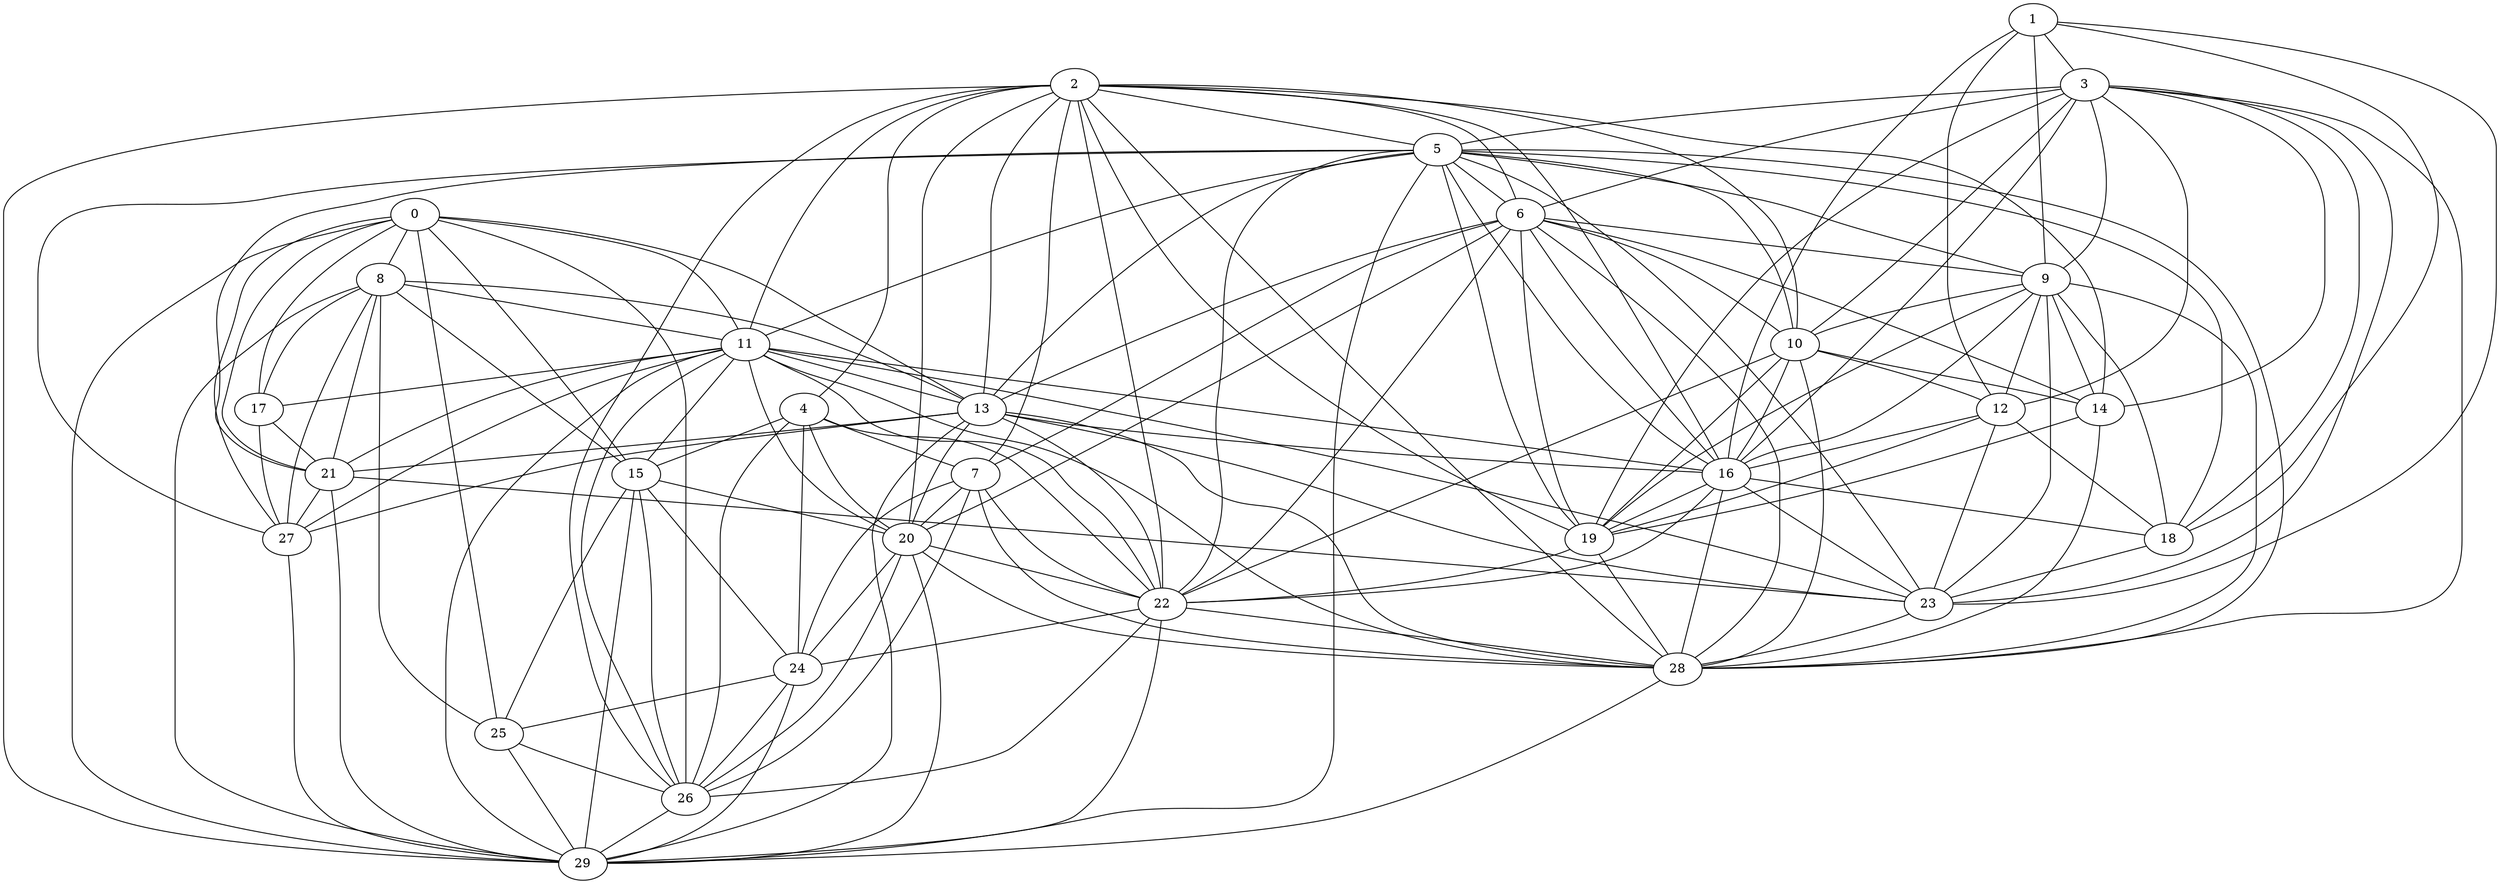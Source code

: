 graph Gnr_Geograf_Sim_n30_r40 {
0;
1;
2;
3;
4;
5;
6;
7;
8;
9;
10;
11;
12;
13;
14;
15;
16;
17;
18;
19;
20;
21;
22;
23;
24;
25;
26;
27;
28;
29;
0 -- 29;
0 -- 27;
0 -- 26;
0 -- 25;
0 -- 21;
0 -- 17;
0 -- 15;
0 -- 13;
0 -- 11;
0 -- 8;
1 -- 23;
1 -- 18;
1 -- 16;
1 -- 12;
1 -- 9;
1 -- 3;
2 -- 29;
2 -- 28;
2 -- 26;
2 -- 22;
2 -- 20;
2 -- 19;
2 -- 16;
2 -- 14;
2 -- 13;
2 -- 11;
2 -- 10;
2 -- 7;
2 -- 6;
2 -- 5;
2 -- 4;
3 -- 28;
3 -- 23;
3 -- 19;
3 -- 18;
3 -- 16;
3 -- 14;
3 -- 12;
3 -- 10;
3 -- 9;
3 -- 6;
3 -- 5;
4 -- 26;
4 -- 24;
4 -- 22;
4 -- 20;
4 -- 15;
4 -- 7;
5 -- 29;
5 -- 28;
5 -- 27;
5 -- 23;
5 -- 22;
5 -- 21;
5 -- 19;
5 -- 18;
5 -- 16;
5 -- 13;
5 -- 11;
5 -- 10;
5 -- 9;
5 -- 6;
6 -- 28;
6 -- 22;
6 -- 20;
6 -- 19;
6 -- 16;
6 -- 14;
6 -- 13;
6 -- 10;
6 -- 9;
6 -- 7;
7 -- 28;
7 -- 26;
7 -- 24;
7 -- 22;
7 -- 20;
8 -- 29;
8 -- 27;
8 -- 25;
8 -- 21;
8 -- 17;
8 -- 15;
8 -- 13;
8 -- 11;
9 -- 28;
9 -- 23;
9 -- 19;
9 -- 18;
9 -- 16;
9 -- 14;
9 -- 12;
9 -- 10;
10 -- 28;
10 -- 22;
10 -- 19;
10 -- 16;
10 -- 14;
10 -- 12;
11 -- 29;
11 -- 28;
11 -- 27;
11 -- 26;
11 -- 23;
11 -- 22;
11 -- 21;
11 -- 20;
11 -- 17;
11 -- 16;
11 -- 15;
11 -- 13;
12 -- 23;
12 -- 19;
12 -- 18;
12 -- 16;
13 -- 29;
13 -- 28;
13 -- 27;
13 -- 23;
13 -- 22;
13 -- 21;
13 -- 20;
13 -- 16;
14 -- 28;
14 -- 19;
15 -- 29;
15 -- 26;
15 -- 25;
15 -- 24;
15 -- 20;
16 -- 28;
16 -- 23;
16 -- 22;
16 -- 19;
16 -- 18;
17 -- 27;
17 -- 21;
18 -- 23;
19 -- 28;
19 -- 22;
20 -- 29;
20 -- 28;
20 -- 26;
20 -- 24;
20 -- 22;
21 -- 29;
21 -- 27;
21 -- 23;
22 -- 29;
22 -- 28;
22 -- 26;
22 -- 24;
23 -- 28;
24 -- 29;
24 -- 26;
24 -- 25;
25 -- 29;
25 -- 26;
26 -- 29;
27 -- 29;
28 -- 29;
}